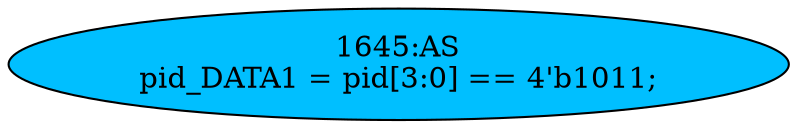 strict digraph "" {
	node [label="\N"];
	"1645:AS"	 [ast="<pyverilog.vparser.ast.Assign object at 0x7f13b5568c90>",
		def_var="['pid_DATA1']",
		fillcolor=deepskyblue,
		label="1645:AS
pid_DATA1 = pid[3:0] == 4'b1011;",
		statements="[]",
		style=filled,
		typ=Assign,
		use_var="['pid']"];
}
